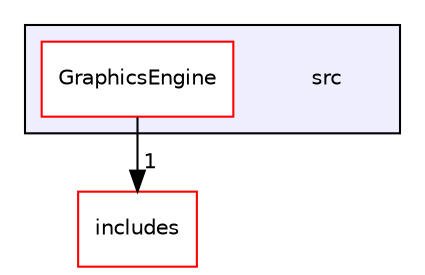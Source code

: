 digraph "src" {
  compound=true
  node [ fontsize="10", fontname="Helvetica"];
  edge [ labelfontsize="10", labelfontname="Helvetica"];
  subgraph clusterdir_68267d1309a1af8e8297ef4c3efbcdba {
    graph [ bgcolor="#eeeeff", pencolor="black", label="" URL="dir_68267d1309a1af8e8297ef4c3efbcdba.html"];
    dir_68267d1309a1af8e8297ef4c3efbcdba [shape=plaintext label="src"];
    dir_6c3378f4b78899911c1a37ea233d60e2 [shape=box label="GraphicsEngine" color="red" fillcolor="white" style="filled" URL="dir_6c3378f4b78899911c1a37ea233d60e2.html"];
  }
  dir_09e761304027c904456130627fd4dcf5 [shape=box label="includes" fillcolor="white" style="filled" color="red" URL="dir_09e761304027c904456130627fd4dcf5.html"];
  dir_6c3378f4b78899911c1a37ea233d60e2->dir_09e761304027c904456130627fd4dcf5 [headlabel="1", labeldistance=1.5 headhref="dir_000013_000000.html"];
}
